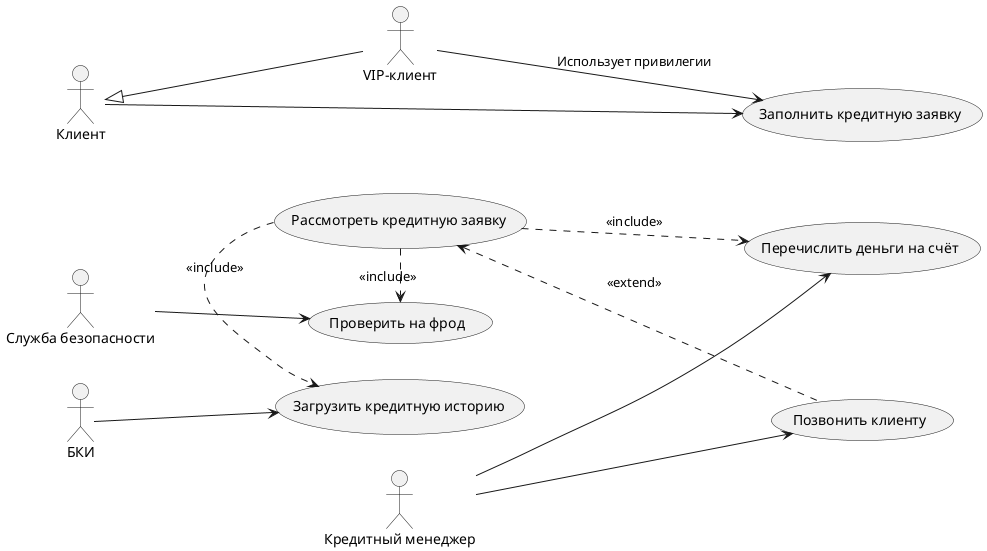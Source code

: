 @startuml
left to right direction
actor "Клиент" as Client
actor "VIP-клиент" as VipClient
'Обобщение (наследование)
Client <|-- VipClient

actor "Кредитный менеджер" as Manager
actor "Служба безопасности" as Security
actor "БКИ" as BKI


(Заполнить кредитную заявку) as fillRequest
(Рассмотреть кредитную заявку) as processRequest
(Проверить на фрод) as checkFraud
(Загрузить кредитную историю) as loadCreditHistory
(Позвонить клиенту) as callClient
(Перечислить деньги на счёт) as transferMoney

processRequest <.. callClient: <<extend>>
Client --> fillRequest
VipClient --> fillRequest : "Использует привилегии"
processRequest .> checkFraud : <<include>>
processRequest .> loadCreditHistory : <<include>>
processRequest .> transferMoney : <<include>>

Manager --> callClient
Manager --> transferMoney
BKI --> loadCreditHistory
Security --> checkFraud

@enduml


Создайте диаграмму вариантов использования для процесса «Рассмотрение кредитной
 заявки» с участием сотрудников банка и внешних систем.
Участвующие акторы:

·         Клиент;

·         Кредитный менеджер;

·         Служба безопасности;

·         Бюро кредитных историй (БКИ).

Должны быть задействованы все типы связей: включение, расширение, обобщение.
